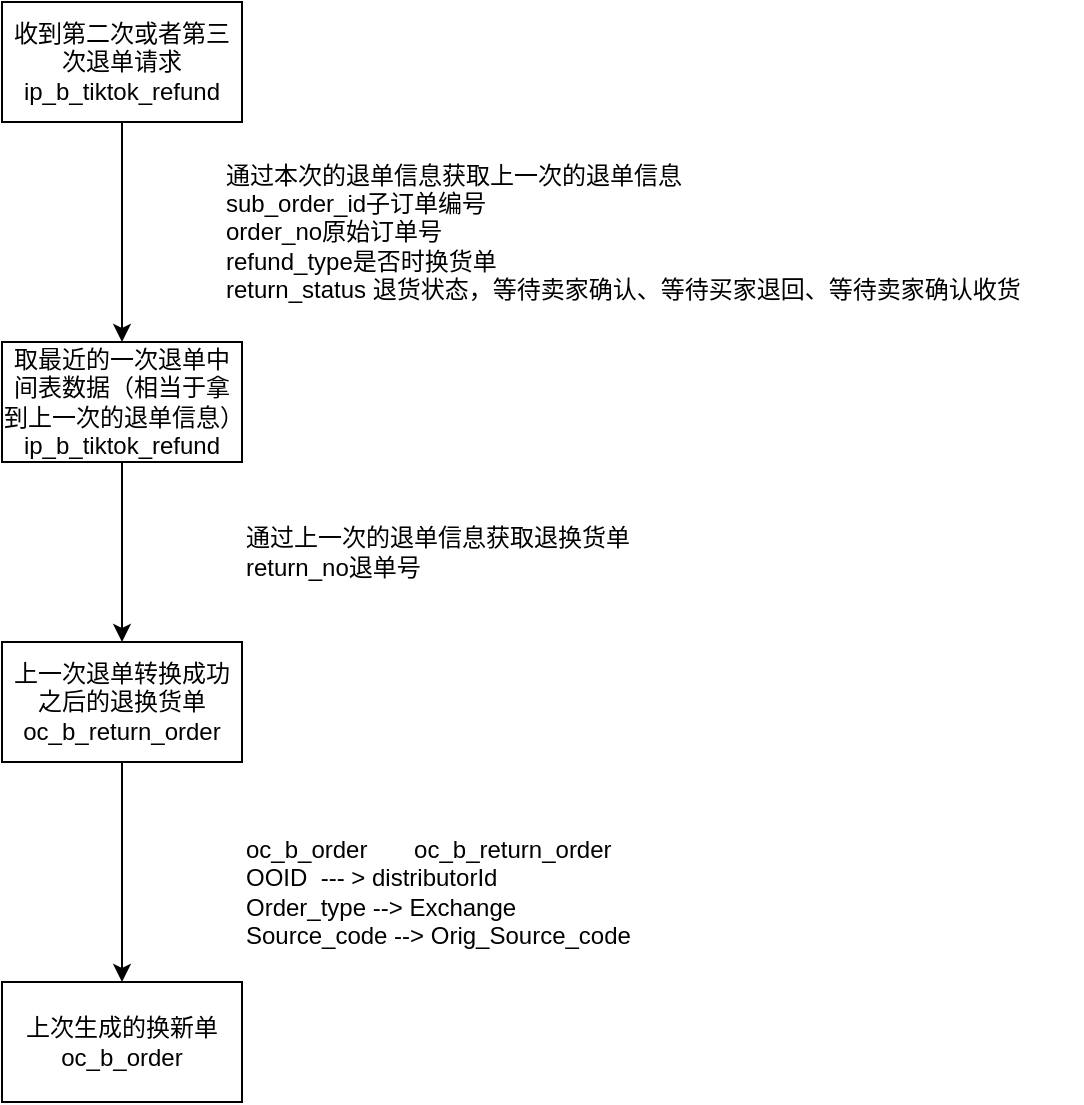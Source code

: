 <mxfile version="25.0.1">
  <diagram name="第 1 页" id="7fIG6zsX1DSlQY5V87uT">
    <mxGraphModel dx="905" dy="650" grid="1" gridSize="10" guides="1" tooltips="1" connect="1" arrows="1" fold="1" page="1" pageScale="1" pageWidth="827" pageHeight="1169" math="0" shadow="0">
      <root>
        <mxCell id="0" />
        <mxCell id="1" parent="0" />
        <mxCell id="CUhYPiqIAKIkit_rII75-4" style="edgeStyle=orthogonalEdgeStyle;rounded=0;orthogonalLoop=1;jettySize=auto;html=1;exitX=0.5;exitY=1;exitDx=0;exitDy=0;entryX=0.5;entryY=0;entryDx=0;entryDy=0;" edge="1" parent="1" source="CUhYPiqIAKIkit_rII75-2" target="CUhYPiqIAKIkit_rII75-3">
          <mxGeometry relative="1" as="geometry" />
        </mxCell>
        <mxCell id="CUhYPiqIAKIkit_rII75-2" value="收到第二次或者第三次退单请求&lt;div&gt;ip_b_tiktok_refund&lt;/div&gt;" style="rounded=0;whiteSpace=wrap;html=1;" vertex="1" parent="1">
          <mxGeometry x="160" y="120" width="120" height="60" as="geometry" />
        </mxCell>
        <mxCell id="CUhYPiqIAKIkit_rII75-10" style="edgeStyle=orthogonalEdgeStyle;rounded=0;orthogonalLoop=1;jettySize=auto;html=1;exitX=0.5;exitY=1;exitDx=0;exitDy=0;entryX=0.5;entryY=0;entryDx=0;entryDy=0;" edge="1" parent="1" source="CUhYPiqIAKIkit_rII75-3" target="CUhYPiqIAKIkit_rII75-9">
          <mxGeometry relative="1" as="geometry" />
        </mxCell>
        <mxCell id="CUhYPiqIAKIkit_rII75-3" value="取最近的一次退单中间表数据（相当于拿到上一次的退单信息）&lt;div&gt;ip_b_tiktok_refund&lt;/div&gt;" style="rounded=0;whiteSpace=wrap;html=1;" vertex="1" parent="1">
          <mxGeometry x="160" y="290" width="120" height="60" as="geometry" />
        </mxCell>
        <mxCell id="CUhYPiqIAKIkit_rII75-5" value="&lt;div&gt;通过本次的退单信息获取上一次的退单信息&lt;/div&gt;sub_order_id子订单编号&lt;div&gt;order_no原始订单号&lt;/div&gt;&lt;div&gt;refund_type是否时换货单&lt;/div&gt;&lt;div&gt;return_status 退货状态，等待卖家确认、等待买家退回、等待卖家确认收货&lt;/div&gt;" style="text;html=1;align=left;verticalAlign=middle;whiteSpace=wrap;rounded=0;" vertex="1" parent="1">
          <mxGeometry x="270" y="200" width="420" height="70" as="geometry" />
        </mxCell>
        <mxCell id="CUhYPiqIAKIkit_rII75-8" value="&lt;div&gt;通过上一次的退单信息获取退换货单&lt;/div&gt;&lt;div&gt;return_no退单号&lt;/div&gt;" style="text;html=1;align=left;verticalAlign=middle;whiteSpace=wrap;rounded=0;" vertex="1" parent="1">
          <mxGeometry x="280" y="360" width="420" height="70" as="geometry" />
        </mxCell>
        <mxCell id="CUhYPiqIAKIkit_rII75-12" style="edgeStyle=orthogonalEdgeStyle;rounded=0;orthogonalLoop=1;jettySize=auto;html=1;exitX=0.5;exitY=1;exitDx=0;exitDy=0;entryX=0.5;entryY=0;entryDx=0;entryDy=0;" edge="1" parent="1" source="CUhYPiqIAKIkit_rII75-9" target="CUhYPiqIAKIkit_rII75-11">
          <mxGeometry relative="1" as="geometry" />
        </mxCell>
        <mxCell id="CUhYPiqIAKIkit_rII75-9" value="&lt;span style=&quot;text-align: left;&quot;&gt;上一次退单转换成功之后的退换货单&lt;/span&gt;&lt;span style=&quot;text-align: left;&quot;&gt;oc_b_return_order&lt;/span&gt;" style="rounded=0;whiteSpace=wrap;html=1;" vertex="1" parent="1">
          <mxGeometry x="160" y="440" width="120" height="60" as="geometry" />
        </mxCell>
        <mxCell id="CUhYPiqIAKIkit_rII75-11" value="上次生成的换新单&lt;div&gt;oc_b_order&lt;/div&gt;" style="rounded=0;whiteSpace=wrap;html=1;" vertex="1" parent="1">
          <mxGeometry x="160" y="610" width="120" height="60" as="geometry" />
        </mxCell>
        <mxCell id="CUhYPiqIAKIkit_rII75-13" value="&lt;div&gt;oc_b_order&amp;nbsp; &amp;nbsp; &amp;nbsp; &amp;nbsp;oc_b_return_order&lt;/div&gt;OOID&amp;nbsp; --- &amp;gt; distributorId&lt;div&gt;Order_type --&amp;gt; Exchange&lt;/div&gt;&lt;div&gt;Source_code --&amp;gt; Orig_Source_code&lt;/div&gt;" style="text;html=1;align=left;verticalAlign=middle;whiteSpace=wrap;rounded=0;" vertex="1" parent="1">
          <mxGeometry x="280" y="530" width="420" height="70" as="geometry" />
        </mxCell>
      </root>
    </mxGraphModel>
  </diagram>
</mxfile>
